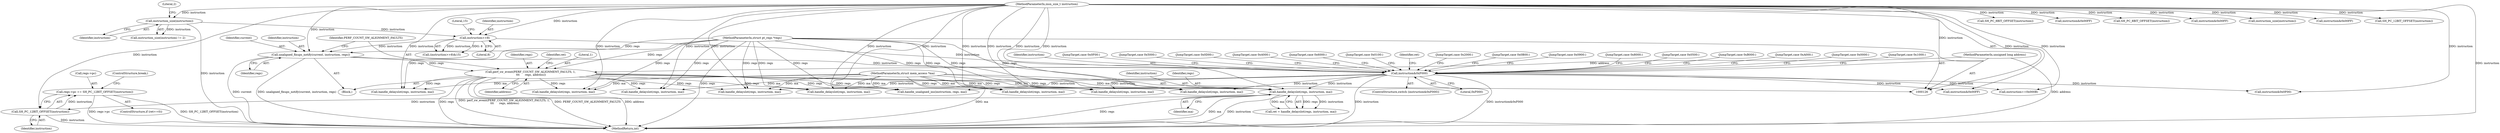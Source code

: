 digraph "0_linux_a8b0ca17b80e92faab46ee7179ba9e99ccb61233_23@pointer" {
"1000427" [label="(Call,regs->pc += SH_PC_12BIT_OFFSET(instruction))"];
"1000431" [label="(Call,SH_PC_12BIT_OFFSET(instruction))"];
"1000419" [label="(Call,handle_delayslot(regs, instruction, ma))"];
"1000166" [label="(Call,perf_sw_event(PERF_COUNT_SW_ALIGNMENT_FAULTS, 1,\n \t\t\t      regs, address))"];
"1000162" [label="(Call,unaligned_fixups_notify(current, instruction, regs))"];
"1000147" [label="(Call,instruction>>8)"];
"1000138" [label="(Call,instruction_size(instruction))"];
"1000127" [label="(MethodParameterIn,insn_size_t instruction)"];
"1000128" [label="(MethodParameterIn,struct pt_regs *regs)"];
"1000131" [label="(MethodParameterIn,unsigned long address)"];
"1000176" [label="(Call,instruction&0xF000)"];
"1000129" [label="(MethodParameterIn,struct mem_access *ma)"];
"1000483" [label="(MethodReturn,int)"];
"1000337" [label="(Call,instruction&0x0F00)"];
"1000281" [label="(Call,handle_delayslot(regs, instruction, ma))"];
"1000175" [label="(ControlStructure,switch (instruction&0xF000))"];
"1000180" [label="(JumpTarget,case 0x0000:)"];
"1000162" [label="(Call,unaligned_fixups_notify(current, instruction, regs))"];
"1000138" [label="(Call,instruction_size(instruction))"];
"1000140" [label="(Literal,2)"];
"1000417" [label="(Call,ret = handle_delayslot(regs, instruction, ma))"];
"1000168" [label="(Literal,1)"];
"1000412" [label="(Call,SH_PC_8BIT_OFFSET(instruction))"];
"1000163" [label="(Identifier,current)"];
"1000170" [label="(Identifier,address)"];
"1000161" [label="(Block,)"];
"1000267" [label="(JumpTarget,case 0x1000:)"];
"1000129" [label="(MethodParameterIn,struct mem_access *ma)"];
"1000176" [label="(Call,instruction&0xF000)"];
"1000177" [label="(Identifier,instruction)"];
"1000422" [label="(Identifier,ma)"];
"1000150" [label="(Literal,15)"];
"1000467" [label="(Call,handle_unaligned_ins(instruction, regs, ma))"];
"1000421" [label="(Identifier,instruction)"];
"1000206" [label="(Call,instruction&0x00FF)"];
"1000164" [label="(Identifier,instruction)"];
"1000147" [label="(Call,instruction>>8)"];
"1000347" [label="(JumpTarget,case 0x0F00:)"];
"1000169" [label="(Identifier,regs)"];
"1000331" [label="(JumpTarget,case 0x5000:)"];
"1000377" [label="(Call,SH_PC_8BIT_OFFSET(instruction))"];
"1000165" [label="(Identifier,regs)"];
"1000131" [label="(MethodParameterIn,unsigned long address)"];
"1000382" [label="(JumpTarget,case 0x0D00:)"];
"1000274" [label="(Call,instruction&0x00FF)"];
"1000297" [label="(Call,instruction&0x00FF)"];
"1000149" [label="(Literal,8)"];
"1000431" [label="(Call,SH_PC_12BIT_OFFSET(instruction))"];
"1000128" [label="(MethodParameterIn,struct pt_regs *regs)"];
"1000271" [label="(JumpTarget,case 0x4000:)"];
"1000423" [label="(ControlStructure,if (ret==0))"];
"1000479" [label="(Call,instruction_size(instruction))"];
"1000427" [label="(Call,regs->pc += SH_PC_12BIT_OFFSET(instruction))"];
"1000433" [label="(ControlStructure,break;)"];
"1000238" [label="(Call,handle_delayslot(regs, instruction, ma))"];
"1000304" [label="(Call,handle_delayslot(regs, instruction, ma))"];
"1000178" [label="(Literal,0xF000)"];
"1000437" [label="(Call,handle_delayslot(regs, instruction, ma))"];
"1000231" [label="(Call,instruction&0x00FF)"];
"1000139" [label="(Identifier,instruction)"];
"1000333" [label="(JumpTarget,case 0x6000:)"];
"1000341" [label="(JumpTarget,case 0x0100:)"];
"1000167" [label="(Identifier,PERF_COUNT_SW_ALIGNMENT_FAULTS)"];
"1000137" [label="(Call,instruction_size(instruction) != 2)"];
"1000420" [label="(Identifier,regs)"];
"1000127" [label="(MethodParameterIn,insn_size_t instruction)"];
"1000463" [label="(Identifier,ret)"];
"1000269" [label="(JumpTarget,case 0x2000:)"];
"1000148" [label="(Identifier,instruction)"];
"1000419" [label="(Call,handle_delayslot(regs, instruction, ma))"];
"1000345" [label="(JumpTarget,case 0x0B00:)"];
"1000146" [label="(Call,(instruction>>8)&15)"];
"1000188" [label="(Call,handle_delayslot(regs, instruction, ma))"];
"1000380" [label="(JumpTarget,case 0x0900:)"];
"1000166" [label="(Call,perf_sw_event(PERF_COUNT_SW_ALIGNMENT_FAULTS, 1,\n \t\t\t      regs, address))"];
"1000432" [label="(Identifier,instruction)"];
"1000459" [label="(Call,SH_PC_12BIT_OFFSET(instruction))"];
"1000335" [label="(JumpTarget,case 0x8000:)"];
"1000343" [label="(JumpTarget,case 0x0500:)"];
"1000434" [label="(JumpTarget,case 0xB000:)"];
"1000416" [label="(JumpTarget,case 0xA000:)"];
"1000213" [label="(Call,handle_delayslot(regs, instruction, ma))"];
"1000385" [label="(Call,handle_delayslot(regs, instruction, ma))"];
"1000182" [label="(Call,instruction==0x000B)"];
"1000428" [label="(Call,regs->pc)"];
"1000172" [label="(Identifier,ret)"];
"1000350" [label="(Call,handle_delayslot(regs, instruction, ma))"];
"1000427" -> "1000423"  [label="AST: "];
"1000427" -> "1000431"  [label="CFG: "];
"1000428" -> "1000427"  [label="AST: "];
"1000431" -> "1000427"  [label="AST: "];
"1000433" -> "1000427"  [label="CFG: "];
"1000427" -> "1000483"  [label="DDG: regs->pc"];
"1000427" -> "1000483"  [label="DDG: SH_PC_12BIT_OFFSET(instruction)"];
"1000431" -> "1000427"  [label="DDG: instruction"];
"1000431" -> "1000432"  [label="CFG: "];
"1000432" -> "1000431"  [label="AST: "];
"1000431" -> "1000483"  [label="DDG: instruction"];
"1000419" -> "1000431"  [label="DDG: instruction"];
"1000127" -> "1000431"  [label="DDG: instruction"];
"1000419" -> "1000417"  [label="AST: "];
"1000419" -> "1000422"  [label="CFG: "];
"1000420" -> "1000419"  [label="AST: "];
"1000421" -> "1000419"  [label="AST: "];
"1000422" -> "1000419"  [label="AST: "];
"1000417" -> "1000419"  [label="CFG: "];
"1000419" -> "1000483"  [label="DDG: regs"];
"1000419" -> "1000483"  [label="DDG: ma"];
"1000419" -> "1000483"  [label="DDG: instruction"];
"1000419" -> "1000417"  [label="DDG: regs"];
"1000419" -> "1000417"  [label="DDG: instruction"];
"1000419" -> "1000417"  [label="DDG: ma"];
"1000166" -> "1000419"  [label="DDG: regs"];
"1000128" -> "1000419"  [label="DDG: regs"];
"1000176" -> "1000419"  [label="DDG: instruction"];
"1000127" -> "1000419"  [label="DDG: instruction"];
"1000129" -> "1000419"  [label="DDG: ma"];
"1000166" -> "1000161"  [label="AST: "];
"1000166" -> "1000170"  [label="CFG: "];
"1000167" -> "1000166"  [label="AST: "];
"1000168" -> "1000166"  [label="AST: "];
"1000169" -> "1000166"  [label="AST: "];
"1000170" -> "1000166"  [label="AST: "];
"1000172" -> "1000166"  [label="CFG: "];
"1000166" -> "1000483"  [label="DDG: regs"];
"1000166" -> "1000483"  [label="DDG: perf_sw_event(PERF_COUNT_SW_ALIGNMENT_FAULTS, 1,\n \t\t\t      regs, address)"];
"1000166" -> "1000483"  [label="DDG: PERF_COUNT_SW_ALIGNMENT_FAULTS"];
"1000166" -> "1000483"  [label="DDG: address"];
"1000162" -> "1000166"  [label="DDG: regs"];
"1000128" -> "1000166"  [label="DDG: regs"];
"1000131" -> "1000166"  [label="DDG: address"];
"1000166" -> "1000188"  [label="DDG: regs"];
"1000166" -> "1000213"  [label="DDG: regs"];
"1000166" -> "1000238"  [label="DDG: regs"];
"1000166" -> "1000281"  [label="DDG: regs"];
"1000166" -> "1000304"  [label="DDG: regs"];
"1000166" -> "1000350"  [label="DDG: regs"];
"1000166" -> "1000385"  [label="DDG: regs"];
"1000166" -> "1000437"  [label="DDG: regs"];
"1000166" -> "1000467"  [label="DDG: regs"];
"1000162" -> "1000161"  [label="AST: "];
"1000162" -> "1000165"  [label="CFG: "];
"1000163" -> "1000162"  [label="AST: "];
"1000164" -> "1000162"  [label="AST: "];
"1000165" -> "1000162"  [label="AST: "];
"1000167" -> "1000162"  [label="CFG: "];
"1000162" -> "1000483"  [label="DDG: current"];
"1000162" -> "1000483"  [label="DDG: unaligned_fixups_notify(current, instruction, regs)"];
"1000147" -> "1000162"  [label="DDG: instruction"];
"1000127" -> "1000162"  [label="DDG: instruction"];
"1000128" -> "1000162"  [label="DDG: regs"];
"1000162" -> "1000176"  [label="DDG: instruction"];
"1000147" -> "1000146"  [label="AST: "];
"1000147" -> "1000149"  [label="CFG: "];
"1000148" -> "1000147"  [label="AST: "];
"1000149" -> "1000147"  [label="AST: "];
"1000150" -> "1000147"  [label="CFG: "];
"1000147" -> "1000146"  [label="DDG: instruction"];
"1000147" -> "1000146"  [label="DDG: 8"];
"1000138" -> "1000147"  [label="DDG: instruction"];
"1000127" -> "1000147"  [label="DDG: instruction"];
"1000147" -> "1000176"  [label="DDG: instruction"];
"1000138" -> "1000137"  [label="AST: "];
"1000138" -> "1000139"  [label="CFG: "];
"1000139" -> "1000138"  [label="AST: "];
"1000140" -> "1000138"  [label="CFG: "];
"1000138" -> "1000483"  [label="DDG: instruction"];
"1000138" -> "1000137"  [label="DDG: instruction"];
"1000127" -> "1000138"  [label="DDG: instruction"];
"1000127" -> "1000126"  [label="AST: "];
"1000127" -> "1000483"  [label="DDG: instruction"];
"1000127" -> "1000176"  [label="DDG: instruction"];
"1000127" -> "1000182"  [label="DDG: instruction"];
"1000127" -> "1000188"  [label="DDG: instruction"];
"1000127" -> "1000206"  [label="DDG: instruction"];
"1000127" -> "1000213"  [label="DDG: instruction"];
"1000127" -> "1000231"  [label="DDG: instruction"];
"1000127" -> "1000238"  [label="DDG: instruction"];
"1000127" -> "1000274"  [label="DDG: instruction"];
"1000127" -> "1000281"  [label="DDG: instruction"];
"1000127" -> "1000297"  [label="DDG: instruction"];
"1000127" -> "1000304"  [label="DDG: instruction"];
"1000127" -> "1000337"  [label="DDG: instruction"];
"1000127" -> "1000350"  [label="DDG: instruction"];
"1000127" -> "1000377"  [label="DDG: instruction"];
"1000127" -> "1000385"  [label="DDG: instruction"];
"1000127" -> "1000412"  [label="DDG: instruction"];
"1000127" -> "1000437"  [label="DDG: instruction"];
"1000127" -> "1000459"  [label="DDG: instruction"];
"1000127" -> "1000467"  [label="DDG: instruction"];
"1000127" -> "1000479"  [label="DDG: instruction"];
"1000128" -> "1000126"  [label="AST: "];
"1000128" -> "1000483"  [label="DDG: regs"];
"1000128" -> "1000188"  [label="DDG: regs"];
"1000128" -> "1000213"  [label="DDG: regs"];
"1000128" -> "1000238"  [label="DDG: regs"];
"1000128" -> "1000281"  [label="DDG: regs"];
"1000128" -> "1000304"  [label="DDG: regs"];
"1000128" -> "1000350"  [label="DDG: regs"];
"1000128" -> "1000385"  [label="DDG: regs"];
"1000128" -> "1000437"  [label="DDG: regs"];
"1000128" -> "1000467"  [label="DDG: regs"];
"1000131" -> "1000126"  [label="AST: "];
"1000131" -> "1000483"  [label="DDG: address"];
"1000176" -> "1000175"  [label="AST: "];
"1000176" -> "1000178"  [label="CFG: "];
"1000177" -> "1000176"  [label="AST: "];
"1000178" -> "1000176"  [label="AST: "];
"1000180" -> "1000176"  [label="CFG: "];
"1000267" -> "1000176"  [label="CFG: "];
"1000269" -> "1000176"  [label="CFG: "];
"1000271" -> "1000176"  [label="CFG: "];
"1000331" -> "1000176"  [label="CFG: "];
"1000333" -> "1000176"  [label="CFG: "];
"1000335" -> "1000176"  [label="CFG: "];
"1000341" -> "1000176"  [label="CFG: "];
"1000343" -> "1000176"  [label="CFG: "];
"1000345" -> "1000176"  [label="CFG: "];
"1000347" -> "1000176"  [label="CFG: "];
"1000380" -> "1000176"  [label="CFG: "];
"1000382" -> "1000176"  [label="CFG: "];
"1000416" -> "1000176"  [label="CFG: "];
"1000434" -> "1000176"  [label="CFG: "];
"1000463" -> "1000176"  [label="CFG: "];
"1000176" -> "1000483"  [label="DDG: instruction&0xF000"];
"1000176" -> "1000483"  [label="DDG: instruction"];
"1000176" -> "1000182"  [label="DDG: instruction"];
"1000176" -> "1000274"  [label="DDG: instruction"];
"1000176" -> "1000337"  [label="DDG: instruction"];
"1000176" -> "1000350"  [label="DDG: instruction"];
"1000176" -> "1000385"  [label="DDG: instruction"];
"1000176" -> "1000437"  [label="DDG: instruction"];
"1000176" -> "1000467"  [label="DDG: instruction"];
"1000129" -> "1000126"  [label="AST: "];
"1000129" -> "1000483"  [label="DDG: ma"];
"1000129" -> "1000188"  [label="DDG: ma"];
"1000129" -> "1000213"  [label="DDG: ma"];
"1000129" -> "1000238"  [label="DDG: ma"];
"1000129" -> "1000281"  [label="DDG: ma"];
"1000129" -> "1000304"  [label="DDG: ma"];
"1000129" -> "1000350"  [label="DDG: ma"];
"1000129" -> "1000385"  [label="DDG: ma"];
"1000129" -> "1000437"  [label="DDG: ma"];
"1000129" -> "1000467"  [label="DDG: ma"];
}

